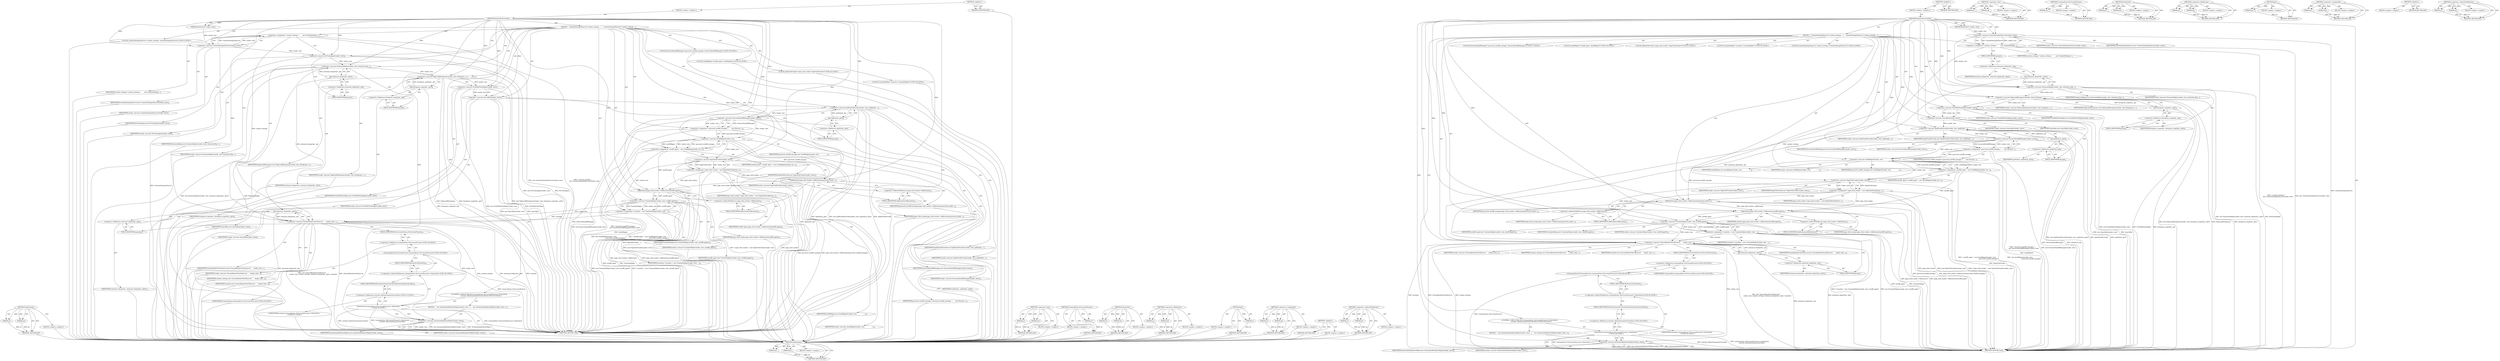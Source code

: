 digraph "&lt;operator&gt;.indirectFieldAccess" {
vulnerable_179 [label=<(METHOD,AddListener)>];
vulnerable_180 [label=<(PARAM,p1)>];
vulnerable_181 [label=<(PARAM,p2)>];
vulnerable_182 [label=<(BLOCK,&lt;empty&gt;,&lt;empty&gt;)>];
vulnerable_183 [label=<(METHOD_RETURN,ANY)>];
vulnerable_6 [label=<(METHOD,&lt;global&gt;)<SUB>1</SUB>>];
vulnerable_7 [label=<(BLOCK,&lt;empty&gt;,&lt;empty&gt;)<SUB>1</SUB>>];
vulnerable_8 [label=<(METHOD,RenderViewCreated)<SUB>1</SUB>>];
vulnerable_9 [label=<(PARAM,RenderView* render_view)<SUB>1</SUB>>];
vulnerable_10 [label=<(BLOCK,{
   ContentSettingsObserver* content_settings ...,{
   ContentSettingsObserver* content_settings ...)<SUB>1</SUB>>];
vulnerable_11 [label="<(LOCAL,ContentSettingsObserver* content_settings: ContentSettingsObserver*)<SUB>2</SUB>>"];
vulnerable_12 [label=<(&lt;operator&gt;.assignment,* content_settings =
       new ContentSettings...)<SUB>2</SUB>>];
vulnerable_13 [label=<(IDENTIFIER,content_settings,* content_settings =
       new ContentSettings...)<SUB>2</SUB>>];
vulnerable_14 [label=<(&lt;operator&gt;.new,new ContentSettingsObserver(render_view))<SUB>3</SUB>>];
vulnerable_15 [label=<(IDENTIFIER,ContentSettingsObserver,new ContentSettingsObserver(render_view))<SUB>3</SUB>>];
vulnerable_16 [label=<(IDENTIFIER,render_view,new ContentSettingsObserver(render_view))<SUB>3</SUB>>];
vulnerable_17 [label=<(&lt;operator&gt;.new,new DevToolsAgent(render_view))<SUB>4</SUB>>];
vulnerable_18 [label=<(IDENTIFIER,DevToolsAgent,new DevToolsAgent(render_view))<SUB>4</SUB>>];
vulnerable_19 [label=<(IDENTIFIER,render_view,new DevToolsAgent(render_view))<SUB>4</SUB>>];
vulnerable_20 [label=<(&lt;operator&gt;.new,new ExtensionHelper(render_view, extension_disp...)<SUB>5</SUB>>];
vulnerable_21 [label=<(IDENTIFIER,ExtensionHelper,new ExtensionHelper(render_view, extension_disp...)<SUB>5</SUB>>];
vulnerable_22 [label=<(IDENTIFIER,render_view,new ExtensionHelper(render_view, extension_disp...)<SUB>5</SUB>>];
vulnerable_23 [label=<(get,extension_dispatcher_.get())<SUB>5</SUB>>];
vulnerable_24 [label=<(&lt;operator&gt;.fieldAccess,extension_dispatcher_.get)<SUB>5</SUB>>];
vulnerable_25 [label=<(IDENTIFIER,extension_dispatcher_,extension_dispatcher_.get())<SUB>5</SUB>>];
vulnerable_26 [label=<(FIELD_IDENTIFIER,get,get)<SUB>5</SUB>>];
vulnerable_27 [label=<(&lt;operator&gt;.new,new PageLoadHistograms(render_view, histogram_s...)<SUB>6</SUB>>];
vulnerable_28 [label=<(IDENTIFIER,PageLoadHistograms,new PageLoadHistograms(render_view, histogram_s...)<SUB>6</SUB>>];
vulnerable_29 [label=<(IDENTIFIER,render_view,new PageLoadHistograms(render_view, histogram_s...)<SUB>6</SUB>>];
vulnerable_30 [label=<(get,histogram_snapshots_.get())<SUB>6</SUB>>];
vulnerable_31 [label=<(&lt;operator&gt;.fieldAccess,histogram_snapshots_.get)<SUB>6</SUB>>];
vulnerable_32 [label=<(IDENTIFIER,histogram_snapshots_,histogram_snapshots_.get())<SUB>6</SUB>>];
vulnerable_33 [label=<(FIELD_IDENTIFIER,get,get)<SUB>6</SUB>>];
vulnerable_34 [label=<(&lt;operator&gt;.new,new PrintWebViewHelper(render_view))<SUB>7</SUB>>];
vulnerable_35 [label=<(IDENTIFIER,PrintWebViewHelper,new PrintWebViewHelper(render_view))<SUB>7</SUB>>];
vulnerable_36 [label=<(IDENTIFIER,render_view,new PrintWebViewHelper(render_view))<SUB>7</SUB>>];
vulnerable_37 [label=<(&lt;operator&gt;.new,new SearchBox(render_view))<SUB>8</SUB>>];
vulnerable_38 [label=<(IDENTIFIER,SearchBox,new SearchBox(render_view))<SUB>8</SUB>>];
vulnerable_39 [label=<(IDENTIFIER,render_view,new SearchBox(render_view))<SUB>8</SUB>>];
vulnerable_40 [label=<(&lt;operator&gt;.new,new SpellCheckProvider(render_view, spellcheck_...)<SUB>9</SUB>>];
vulnerable_41 [label=<(IDENTIFIER,SpellCheckProvider,new SpellCheckProvider(render_view, spellcheck_...)<SUB>9</SUB>>];
vulnerable_42 [label=<(IDENTIFIER,render_view,new SpellCheckProvider(render_view, spellcheck_...)<SUB>9</SUB>>];
vulnerable_43 [label=<(get,spellcheck_.get())<SUB>9</SUB>>];
vulnerable_44 [label=<(&lt;operator&gt;.fieldAccess,spellcheck_.get)<SUB>9</SUB>>];
vulnerable_45 [label=<(IDENTIFIER,spellcheck_,spellcheck_.get())<SUB>9</SUB>>];
vulnerable_46 [label=<(FIELD_IDENTIFIER,get,get)<SUB>9</SUB>>];
vulnerable_47 [label="<(LOCAL,PasswordAutofillManager* password_autofill_manager: PasswordAutofillManager*)<SUB>18</SUB>>"];
vulnerable_48 [label=<(&lt;operator&gt;.assignment,* password_autofill_manager =
      new Passwor...)<SUB>18</SUB>>];
vulnerable_49 [label=<(IDENTIFIER,password_autofill_manager,* password_autofill_manager =
      new Passwor...)<SUB>18</SUB>>];
vulnerable_50 [label=<(&lt;operator&gt;.new,new PasswordAutofillManager(render_view))<SUB>19</SUB>>];
vulnerable_51 [label=<(IDENTIFIER,PasswordAutofillManager,new PasswordAutofillManager(render_view))<SUB>19</SUB>>];
vulnerable_52 [label=<(IDENTIFIER,render_view,new PasswordAutofillManager(render_view))<SUB>19</SUB>>];
vulnerable_53 [label="<(LOCAL,AutofillAgent* autofill_agent: AutofillAgent*)<SUB>20</SUB>>"];
vulnerable_54 [label=<(&lt;operator&gt;.assignment,* autofill_agent = new AutofillAgent(render_vie...)<SUB>20</SUB>>];
vulnerable_55 [label=<(IDENTIFIER,autofill_agent,* autofill_agent = new AutofillAgent(render_vie...)<SUB>20</SUB>>];
vulnerable_56 [label=<(&lt;operator&gt;.new,new AutofillAgent(render_view,
                ...)<SUB>20</SUB>>];
vulnerable_57 [label=<(IDENTIFIER,AutofillAgent,new AutofillAgent(render_view,
                ...)<SUB>20</SUB>>];
vulnerable_58 [label=<(IDENTIFIER,render_view,new AutofillAgent(render_view,
                ...)<SUB>20</SUB>>];
vulnerable_59 [label=<(IDENTIFIER,password_autofill_manager,new AutofillAgent(render_view,
                ...)<SUB>21</SUB>>];
vulnerable_60 [label="<(LOCAL,PageClickTracker* page_click_tracker: PageClickTracker*)<SUB>22</SUB>>"];
vulnerable_61 [label=<(&lt;operator&gt;.assignment,* page_click_tracker = new PageClickTracker(ren...)<SUB>22</SUB>>];
vulnerable_62 [label=<(IDENTIFIER,page_click_tracker,* page_click_tracker = new PageClickTracker(ren...)<SUB>22</SUB>>];
vulnerable_63 [label=<(&lt;operator&gt;.new,new PageClickTracker(render_view))<SUB>22</SUB>>];
vulnerable_64 [label=<(IDENTIFIER,PageClickTracker,new PageClickTracker(render_view))<SUB>22</SUB>>];
vulnerable_65 [label=<(IDENTIFIER,render_view,new PageClickTracker(render_view))<SUB>22</SUB>>];
vulnerable_66 [label=<(AddListener,page_click_tracker-&gt;AddListener(password_autofi...)<SUB>23</SUB>>];
vulnerable_67 [label=<(&lt;operator&gt;.indirectFieldAccess,page_click_tracker-&gt;AddListener)<SUB>23</SUB>>];
vulnerable_68 [label=<(IDENTIFIER,page_click_tracker,page_click_tracker-&gt;AddListener(password_autofi...)<SUB>23</SUB>>];
vulnerable_69 [label=<(FIELD_IDENTIFIER,AddListener,AddListener)<SUB>23</SUB>>];
vulnerable_70 [label=<(IDENTIFIER,password_autofill_manager,page_click_tracker-&gt;AddListener(password_autofi...)<SUB>23</SUB>>];
vulnerable_71 [label=<(AddListener,page_click_tracker-&gt;AddListener(autofill_agent))<SUB>24</SUB>>];
vulnerable_72 [label=<(&lt;operator&gt;.indirectFieldAccess,page_click_tracker-&gt;AddListener)<SUB>24</SUB>>];
vulnerable_73 [label=<(IDENTIFIER,page_click_tracker,page_click_tracker-&gt;AddListener(autofill_agent))<SUB>24</SUB>>];
vulnerable_74 [label=<(FIELD_IDENTIFIER,AddListener,AddListener)<SUB>24</SUB>>];
vulnerable_75 [label=<(IDENTIFIER,autofill_agent,page_click_tracker-&gt;AddListener(autofill_agent))<SUB>24</SUB>>];
vulnerable_76 [label="<(LOCAL,TranslateHelper* translate: TranslateHelper*)<SUB>26</SUB>>"];
vulnerable_77 [label=<(&lt;operator&gt;.assignment,* translate = new TranslateHelper(render_view, ...)<SUB>26</SUB>>];
vulnerable_78 [label=<(IDENTIFIER,translate,* translate = new TranslateHelper(render_view, ...)<SUB>26</SUB>>];
vulnerable_79 [label=<(&lt;operator&gt;.new,new TranslateHelper(render_view, autofill_agent))<SUB>26</SUB>>];
vulnerable_80 [label=<(IDENTIFIER,TranslateHelper,new TranslateHelper(render_view, autofill_agent))<SUB>26</SUB>>];
vulnerable_81 [label=<(IDENTIFIER,render_view,new TranslateHelper(render_view, autofill_agent))<SUB>26</SUB>>];
vulnerable_82 [label=<(IDENTIFIER,autofill_agent,new TranslateHelper(render_view, autofill_agent))<SUB>26</SUB>>];
vulnerable_83 [label=<(&lt;operator&gt;.new,new ChromeRenderViewObserver(
      render_view...)<SUB>27</SUB>>];
vulnerable_84 [label=<(IDENTIFIER,ChromeRenderViewObserver,new ChromeRenderViewObserver(
      render_view...)<SUB>27</SUB>>];
vulnerable_85 [label=<(IDENTIFIER,render_view,new ChromeRenderViewObserver(
      render_view...)<SUB>28</SUB>>];
vulnerable_86 [label=<(IDENTIFIER,content_settings,new ChromeRenderViewObserver(
      render_view...)<SUB>28</SUB>>];
vulnerable_87 [label=<(get,extension_dispatcher_.get())<SUB>28</SUB>>];
vulnerable_88 [label=<(&lt;operator&gt;.fieldAccess,extension_dispatcher_.get)<SUB>28</SUB>>];
vulnerable_89 [label=<(IDENTIFIER,extension_dispatcher_,extension_dispatcher_.get())<SUB>28</SUB>>];
vulnerable_90 [label=<(FIELD_IDENTIFIER,get,get)<SUB>28</SUB>>];
vulnerable_91 [label=<(IDENTIFIER,translate,new ChromeRenderViewObserver(
      render_view...)<SUB>28</SUB>>];
vulnerable_92 [label="<(CONTROL_STRUCTURE,IF,if (CommandLine::ForCurrentProcess()-&gt;HasSwitch(
          switches::kDomAutomationController)))<SUB>30</SUB>>"];
vulnerable_93 [label="<(HasSwitch,CommandLine::ForCurrentProcess()-&gt;HasSwitch(
  ...)<SUB>30</SUB>>"];
vulnerable_94 [label="<(&lt;operator&gt;.indirectFieldAccess,CommandLine::ForCurrentProcess()-&gt;HasSwitch)<SUB>30</SUB>>"];
vulnerable_95 [label="<(CommandLine.ForCurrentProcess,CommandLine::ForCurrentProcess())<SUB>30</SUB>>"];
vulnerable_96 [label="<(&lt;operator&gt;.fieldAccess,CommandLine::ForCurrentProcess)<SUB>30</SUB>>"];
vulnerable_97 [label="<(IDENTIFIER,CommandLine,CommandLine::ForCurrentProcess())<SUB>30</SUB>>"];
vulnerable_98 [label=<(FIELD_IDENTIFIER,ForCurrentProcess,ForCurrentProcess)<SUB>30</SUB>>];
vulnerable_99 [label=<(FIELD_IDENTIFIER,HasSwitch,HasSwitch)<SUB>30</SUB>>];
vulnerable_100 [label="<(&lt;operator&gt;.fieldAccess,switches::kDomAutomationController)<SUB>31</SUB>>"];
vulnerable_101 [label="<(IDENTIFIER,switches,CommandLine::ForCurrentProcess()-&gt;HasSwitch(
  ...)<SUB>31</SUB>>"];
vulnerable_102 [label=<(FIELD_IDENTIFIER,kDomAutomationController,kDomAutomationController)<SUB>31</SUB>>];
vulnerable_103 [label=<(BLOCK,{
    new AutomationRendererHelper(render_view)...,{
    new AutomationRendererHelper(render_view)...)<SUB>31</SUB>>];
vulnerable_104 [label=<(&lt;operator&gt;.new,new AutomationRendererHelper(render_view))<SUB>32</SUB>>];
vulnerable_105 [label=<(IDENTIFIER,AutomationRendererHelper,new AutomationRendererHelper(render_view))<SUB>32</SUB>>];
vulnerable_106 [label=<(IDENTIFIER,render_view,new AutomationRendererHelper(render_view))<SUB>32</SUB>>];
vulnerable_107 [label=<(METHOD_RETURN,void)<SUB>1</SUB>>];
vulnerable_109 [label=<(METHOD_RETURN,ANY)<SUB>1</SUB>>];
vulnerable_165 [label=<(METHOD,&lt;operator&gt;.new)>];
vulnerable_166 [label=<(PARAM,p1)>];
vulnerable_167 [label=<(PARAM,p2)>];
vulnerable_168 [label=<(BLOCK,&lt;empty&gt;,&lt;empty&gt;)>];
vulnerable_169 [label=<(METHOD_RETURN,ANY)>];
vulnerable_194 [label=<(METHOD,CommandLine.ForCurrentProcess)>];
vulnerable_195 [label=<(PARAM,p1)>];
vulnerable_196 [label=<(BLOCK,&lt;empty&gt;,&lt;empty&gt;)>];
vulnerable_197 [label=<(METHOD_RETURN,ANY)>];
vulnerable_189 [label=<(METHOD,HasSwitch)>];
vulnerable_190 [label=<(PARAM,p1)>];
vulnerable_191 [label=<(PARAM,p2)>];
vulnerable_192 [label=<(BLOCK,&lt;empty&gt;,&lt;empty&gt;)>];
vulnerable_193 [label=<(METHOD_RETURN,ANY)>];
vulnerable_174 [label=<(METHOD,&lt;operator&gt;.fieldAccess)>];
vulnerable_175 [label=<(PARAM,p1)>];
vulnerable_176 [label=<(PARAM,p2)>];
vulnerable_177 [label=<(BLOCK,&lt;empty&gt;,&lt;empty&gt;)>];
vulnerable_178 [label=<(METHOD_RETURN,ANY)>];
vulnerable_170 [label=<(METHOD,get)>];
vulnerable_171 [label=<(PARAM,p1)>];
vulnerable_172 [label=<(BLOCK,&lt;empty&gt;,&lt;empty&gt;)>];
vulnerable_173 [label=<(METHOD_RETURN,ANY)>];
vulnerable_160 [label=<(METHOD,&lt;operator&gt;.assignment)>];
vulnerable_161 [label=<(PARAM,p1)>];
vulnerable_162 [label=<(PARAM,p2)>];
vulnerable_163 [label=<(BLOCK,&lt;empty&gt;,&lt;empty&gt;)>];
vulnerable_164 [label=<(METHOD_RETURN,ANY)>];
vulnerable_154 [label=<(METHOD,&lt;global&gt;)<SUB>1</SUB>>];
vulnerable_155 [label=<(BLOCK,&lt;empty&gt;,&lt;empty&gt;)>];
vulnerable_156 [label=<(METHOD_RETURN,ANY)>];
vulnerable_184 [label=<(METHOD,&lt;operator&gt;.indirectFieldAccess)>];
vulnerable_185 [label=<(PARAM,p1)>];
vulnerable_186 [label=<(PARAM,p2)>];
vulnerable_187 [label=<(BLOCK,&lt;empty&gt;,&lt;empty&gt;)>];
vulnerable_188 [label=<(METHOD_RETURN,ANY)>];
fixed_174 [label=<(METHOD,AddListener)>];
fixed_175 [label=<(PARAM,p1)>];
fixed_176 [label=<(PARAM,p2)>];
fixed_177 [label=<(BLOCK,&lt;empty&gt;,&lt;empty&gt;)>];
fixed_178 [label=<(METHOD_RETURN,ANY)>];
fixed_6 [label=<(METHOD,&lt;global&gt;)<SUB>1</SUB>>];
fixed_7 [label=<(BLOCK,&lt;empty&gt;,&lt;empty&gt;)<SUB>1</SUB>>];
fixed_8 [label=<(METHOD,RenderViewCreated)<SUB>1</SUB>>];
fixed_9 [label=<(PARAM,RenderView* render_view)<SUB>1</SUB>>];
fixed_10 [label=<(BLOCK,{
   ContentSettingsObserver* content_settings ...,{
   ContentSettingsObserver* content_settings ...)<SUB>1</SUB>>];
fixed_11 [label="<(LOCAL,ContentSettingsObserver* content_settings: ContentSettingsObserver*)<SUB>2</SUB>>"];
fixed_12 [label=<(&lt;operator&gt;.assignment,* content_settings =
       new ContentSettings...)<SUB>2</SUB>>];
fixed_13 [label=<(IDENTIFIER,content_settings,* content_settings =
       new ContentSettings...)<SUB>2</SUB>>];
fixed_14 [label=<(&lt;operator&gt;.new,new ContentSettingsObserver(render_view))<SUB>3</SUB>>];
fixed_15 [label=<(IDENTIFIER,ContentSettingsObserver,new ContentSettingsObserver(render_view))<SUB>3</SUB>>];
fixed_16 [label=<(IDENTIFIER,render_view,new ContentSettingsObserver(render_view))<SUB>3</SUB>>];
fixed_17 [label=<(&lt;operator&gt;.new,new ExtensionHelper(render_view, extension_disp...)<SUB>4</SUB>>];
fixed_18 [label=<(IDENTIFIER,ExtensionHelper,new ExtensionHelper(render_view, extension_disp...)<SUB>4</SUB>>];
fixed_19 [label=<(IDENTIFIER,render_view,new ExtensionHelper(render_view, extension_disp...)<SUB>4</SUB>>];
fixed_20 [label=<(get,extension_dispatcher_.get())<SUB>4</SUB>>];
fixed_21 [label=<(&lt;operator&gt;.fieldAccess,extension_dispatcher_.get)<SUB>4</SUB>>];
fixed_22 [label=<(IDENTIFIER,extension_dispatcher_,extension_dispatcher_.get())<SUB>4</SUB>>];
fixed_23 [label=<(FIELD_IDENTIFIER,get,get)<SUB>4</SUB>>];
fixed_24 [label=<(&lt;operator&gt;.new,new PageLoadHistograms(render_view, histogram_s...)<SUB>5</SUB>>];
fixed_25 [label=<(IDENTIFIER,PageLoadHistograms,new PageLoadHistograms(render_view, histogram_s...)<SUB>5</SUB>>];
fixed_26 [label=<(IDENTIFIER,render_view,new PageLoadHistograms(render_view, histogram_s...)<SUB>5</SUB>>];
fixed_27 [label=<(get,histogram_snapshots_.get())<SUB>5</SUB>>];
fixed_28 [label=<(&lt;operator&gt;.fieldAccess,histogram_snapshots_.get)<SUB>5</SUB>>];
fixed_29 [label=<(IDENTIFIER,histogram_snapshots_,histogram_snapshots_.get())<SUB>5</SUB>>];
fixed_30 [label=<(FIELD_IDENTIFIER,get,get)<SUB>5</SUB>>];
fixed_31 [label=<(&lt;operator&gt;.new,new PrintWebViewHelper(render_view))<SUB>6</SUB>>];
fixed_32 [label=<(IDENTIFIER,PrintWebViewHelper,new PrintWebViewHelper(render_view))<SUB>6</SUB>>];
fixed_33 [label=<(IDENTIFIER,render_view,new PrintWebViewHelper(render_view))<SUB>6</SUB>>];
fixed_34 [label=<(&lt;operator&gt;.new,new SearchBox(render_view))<SUB>7</SUB>>];
fixed_35 [label=<(IDENTIFIER,SearchBox,new SearchBox(render_view))<SUB>7</SUB>>];
fixed_36 [label=<(IDENTIFIER,render_view,new SearchBox(render_view))<SUB>7</SUB>>];
fixed_37 [label=<(&lt;operator&gt;.new,new SpellCheckProvider(render_view, spellcheck_...)<SUB>8</SUB>>];
fixed_38 [label=<(IDENTIFIER,SpellCheckProvider,new SpellCheckProvider(render_view, spellcheck_...)<SUB>8</SUB>>];
fixed_39 [label=<(IDENTIFIER,render_view,new SpellCheckProvider(render_view, spellcheck_...)<SUB>8</SUB>>];
fixed_40 [label=<(get,spellcheck_.get())<SUB>8</SUB>>];
fixed_41 [label=<(&lt;operator&gt;.fieldAccess,spellcheck_.get)<SUB>8</SUB>>];
fixed_42 [label=<(IDENTIFIER,spellcheck_,spellcheck_.get())<SUB>8</SUB>>];
fixed_43 [label=<(FIELD_IDENTIFIER,get,get)<SUB>8</SUB>>];
fixed_44 [label="<(LOCAL,PasswordAutofillManager* password_autofill_manager: PasswordAutofillManager*)<SUB>17</SUB>>"];
fixed_45 [label=<(&lt;operator&gt;.assignment,* password_autofill_manager =
      new Passwor...)<SUB>17</SUB>>];
fixed_46 [label=<(IDENTIFIER,password_autofill_manager,* password_autofill_manager =
      new Passwor...)<SUB>17</SUB>>];
fixed_47 [label=<(&lt;operator&gt;.new,new PasswordAutofillManager(render_view))<SUB>18</SUB>>];
fixed_48 [label=<(IDENTIFIER,PasswordAutofillManager,new PasswordAutofillManager(render_view))<SUB>18</SUB>>];
fixed_49 [label=<(IDENTIFIER,render_view,new PasswordAutofillManager(render_view))<SUB>18</SUB>>];
fixed_50 [label="<(LOCAL,AutofillAgent* autofill_agent: AutofillAgent*)<SUB>19</SUB>>"];
fixed_51 [label=<(&lt;operator&gt;.assignment,* autofill_agent = new AutofillAgent(render_vie...)<SUB>19</SUB>>];
fixed_52 [label=<(IDENTIFIER,autofill_agent,* autofill_agent = new AutofillAgent(render_vie...)<SUB>19</SUB>>];
fixed_53 [label=<(&lt;operator&gt;.new,new AutofillAgent(render_view,
                ...)<SUB>19</SUB>>];
fixed_54 [label=<(IDENTIFIER,AutofillAgent,new AutofillAgent(render_view,
                ...)<SUB>19</SUB>>];
fixed_55 [label=<(IDENTIFIER,render_view,new AutofillAgent(render_view,
                ...)<SUB>19</SUB>>];
fixed_56 [label=<(IDENTIFIER,password_autofill_manager,new AutofillAgent(render_view,
                ...)<SUB>20</SUB>>];
fixed_57 [label="<(LOCAL,PageClickTracker* page_click_tracker: PageClickTracker*)<SUB>21</SUB>>"];
fixed_58 [label=<(&lt;operator&gt;.assignment,* page_click_tracker = new PageClickTracker(ren...)<SUB>21</SUB>>];
fixed_59 [label=<(IDENTIFIER,page_click_tracker,* page_click_tracker = new PageClickTracker(ren...)<SUB>21</SUB>>];
fixed_60 [label=<(&lt;operator&gt;.new,new PageClickTracker(render_view))<SUB>21</SUB>>];
fixed_61 [label=<(IDENTIFIER,PageClickTracker,new PageClickTracker(render_view))<SUB>21</SUB>>];
fixed_62 [label=<(IDENTIFIER,render_view,new PageClickTracker(render_view))<SUB>21</SUB>>];
fixed_63 [label=<(AddListener,page_click_tracker-&gt;AddListener(password_autofi...)<SUB>22</SUB>>];
fixed_64 [label=<(&lt;operator&gt;.indirectFieldAccess,page_click_tracker-&gt;AddListener)<SUB>22</SUB>>];
fixed_65 [label=<(IDENTIFIER,page_click_tracker,page_click_tracker-&gt;AddListener(password_autofi...)<SUB>22</SUB>>];
fixed_66 [label=<(FIELD_IDENTIFIER,AddListener,AddListener)<SUB>22</SUB>>];
fixed_67 [label=<(IDENTIFIER,password_autofill_manager,page_click_tracker-&gt;AddListener(password_autofi...)<SUB>22</SUB>>];
fixed_68 [label=<(AddListener,page_click_tracker-&gt;AddListener(autofill_agent))<SUB>23</SUB>>];
fixed_69 [label=<(&lt;operator&gt;.indirectFieldAccess,page_click_tracker-&gt;AddListener)<SUB>23</SUB>>];
fixed_70 [label=<(IDENTIFIER,page_click_tracker,page_click_tracker-&gt;AddListener(autofill_agent))<SUB>23</SUB>>];
fixed_71 [label=<(FIELD_IDENTIFIER,AddListener,AddListener)<SUB>23</SUB>>];
fixed_72 [label=<(IDENTIFIER,autofill_agent,page_click_tracker-&gt;AddListener(autofill_agent))<SUB>23</SUB>>];
fixed_73 [label="<(LOCAL,TranslateHelper* translate: TranslateHelper*)<SUB>25</SUB>>"];
fixed_74 [label=<(&lt;operator&gt;.assignment,* translate = new TranslateHelper(render_view, ...)<SUB>25</SUB>>];
fixed_75 [label=<(IDENTIFIER,translate,* translate = new TranslateHelper(render_view, ...)<SUB>25</SUB>>];
fixed_76 [label=<(&lt;operator&gt;.new,new TranslateHelper(render_view, autofill_agent))<SUB>25</SUB>>];
fixed_77 [label=<(IDENTIFIER,TranslateHelper,new TranslateHelper(render_view, autofill_agent))<SUB>25</SUB>>];
fixed_78 [label=<(IDENTIFIER,render_view,new TranslateHelper(render_view, autofill_agent))<SUB>25</SUB>>];
fixed_79 [label=<(IDENTIFIER,autofill_agent,new TranslateHelper(render_view, autofill_agent))<SUB>25</SUB>>];
fixed_80 [label=<(&lt;operator&gt;.new,new ChromeRenderViewObserver(
      render_view...)<SUB>26</SUB>>];
fixed_81 [label=<(IDENTIFIER,ChromeRenderViewObserver,new ChromeRenderViewObserver(
      render_view...)<SUB>26</SUB>>];
fixed_82 [label=<(IDENTIFIER,render_view,new ChromeRenderViewObserver(
      render_view...)<SUB>27</SUB>>];
fixed_83 [label=<(IDENTIFIER,content_settings,new ChromeRenderViewObserver(
      render_view...)<SUB>27</SUB>>];
fixed_84 [label=<(get,extension_dispatcher_.get())<SUB>27</SUB>>];
fixed_85 [label=<(&lt;operator&gt;.fieldAccess,extension_dispatcher_.get)<SUB>27</SUB>>];
fixed_86 [label=<(IDENTIFIER,extension_dispatcher_,extension_dispatcher_.get())<SUB>27</SUB>>];
fixed_87 [label=<(FIELD_IDENTIFIER,get,get)<SUB>27</SUB>>];
fixed_88 [label=<(IDENTIFIER,translate,new ChromeRenderViewObserver(
      render_view...)<SUB>27</SUB>>];
fixed_89 [label="<(CONTROL_STRUCTURE,IF,if (CommandLine::ForCurrentProcess()-&gt;HasSwitch(
          switches::kDomAutomationController)))<SUB>29</SUB>>"];
fixed_90 [label="<(HasSwitch,CommandLine::ForCurrentProcess()-&gt;HasSwitch(
  ...)<SUB>29</SUB>>"];
fixed_91 [label="<(&lt;operator&gt;.indirectFieldAccess,CommandLine::ForCurrentProcess()-&gt;HasSwitch)<SUB>29</SUB>>"];
fixed_92 [label="<(CommandLine.ForCurrentProcess,CommandLine::ForCurrentProcess())<SUB>29</SUB>>"];
fixed_93 [label="<(&lt;operator&gt;.fieldAccess,CommandLine::ForCurrentProcess)<SUB>29</SUB>>"];
fixed_94 [label="<(IDENTIFIER,CommandLine,CommandLine::ForCurrentProcess())<SUB>29</SUB>>"];
fixed_95 [label=<(FIELD_IDENTIFIER,ForCurrentProcess,ForCurrentProcess)<SUB>29</SUB>>];
fixed_96 [label=<(FIELD_IDENTIFIER,HasSwitch,HasSwitch)<SUB>29</SUB>>];
fixed_97 [label="<(&lt;operator&gt;.fieldAccess,switches::kDomAutomationController)<SUB>30</SUB>>"];
fixed_98 [label="<(IDENTIFIER,switches,CommandLine::ForCurrentProcess()-&gt;HasSwitch(
  ...)<SUB>30</SUB>>"];
fixed_99 [label=<(FIELD_IDENTIFIER,kDomAutomationController,kDomAutomationController)<SUB>30</SUB>>];
fixed_100 [label=<(BLOCK,{
    new AutomationRendererHelper(render_view)...,{
    new AutomationRendererHelper(render_view)...)<SUB>30</SUB>>];
fixed_101 [label=<(&lt;operator&gt;.new,new AutomationRendererHelper(render_view))<SUB>31</SUB>>];
fixed_102 [label=<(IDENTIFIER,AutomationRendererHelper,new AutomationRendererHelper(render_view))<SUB>31</SUB>>];
fixed_103 [label=<(IDENTIFIER,render_view,new AutomationRendererHelper(render_view))<SUB>31</SUB>>];
fixed_104 [label=<(METHOD_RETURN,void)<SUB>1</SUB>>];
fixed_106 [label=<(METHOD_RETURN,ANY)<SUB>1</SUB>>];
fixed_160 [label=<(METHOD,&lt;operator&gt;.new)>];
fixed_161 [label=<(PARAM,p1)>];
fixed_162 [label=<(PARAM,p2)>];
fixed_163 [label=<(BLOCK,&lt;empty&gt;,&lt;empty&gt;)>];
fixed_164 [label=<(METHOD_RETURN,ANY)>];
fixed_189 [label=<(METHOD,CommandLine.ForCurrentProcess)>];
fixed_190 [label=<(PARAM,p1)>];
fixed_191 [label=<(BLOCK,&lt;empty&gt;,&lt;empty&gt;)>];
fixed_192 [label=<(METHOD_RETURN,ANY)>];
fixed_184 [label=<(METHOD,HasSwitch)>];
fixed_185 [label=<(PARAM,p1)>];
fixed_186 [label=<(PARAM,p2)>];
fixed_187 [label=<(BLOCK,&lt;empty&gt;,&lt;empty&gt;)>];
fixed_188 [label=<(METHOD_RETURN,ANY)>];
fixed_169 [label=<(METHOD,&lt;operator&gt;.fieldAccess)>];
fixed_170 [label=<(PARAM,p1)>];
fixed_171 [label=<(PARAM,p2)>];
fixed_172 [label=<(BLOCK,&lt;empty&gt;,&lt;empty&gt;)>];
fixed_173 [label=<(METHOD_RETURN,ANY)>];
fixed_165 [label=<(METHOD,get)>];
fixed_166 [label=<(PARAM,p1)>];
fixed_167 [label=<(BLOCK,&lt;empty&gt;,&lt;empty&gt;)>];
fixed_168 [label=<(METHOD_RETURN,ANY)>];
fixed_155 [label=<(METHOD,&lt;operator&gt;.assignment)>];
fixed_156 [label=<(PARAM,p1)>];
fixed_157 [label=<(PARAM,p2)>];
fixed_158 [label=<(BLOCK,&lt;empty&gt;,&lt;empty&gt;)>];
fixed_159 [label=<(METHOD_RETURN,ANY)>];
fixed_149 [label=<(METHOD,&lt;global&gt;)<SUB>1</SUB>>];
fixed_150 [label=<(BLOCK,&lt;empty&gt;,&lt;empty&gt;)>];
fixed_151 [label=<(METHOD_RETURN,ANY)>];
fixed_179 [label=<(METHOD,&lt;operator&gt;.indirectFieldAccess)>];
fixed_180 [label=<(PARAM,p1)>];
fixed_181 [label=<(PARAM,p2)>];
fixed_182 [label=<(BLOCK,&lt;empty&gt;,&lt;empty&gt;)>];
fixed_183 [label=<(METHOD_RETURN,ANY)>];
vulnerable_179 -> vulnerable_180  [key=0, label="AST: "];
vulnerable_179 -> vulnerable_180  [key=1, label="DDG: "];
vulnerable_179 -> vulnerable_182  [key=0, label="AST: "];
vulnerable_179 -> vulnerable_181  [key=0, label="AST: "];
vulnerable_179 -> vulnerable_181  [key=1, label="DDG: "];
vulnerable_179 -> vulnerable_183  [key=0, label="AST: "];
vulnerable_179 -> vulnerable_183  [key=1, label="CFG: "];
vulnerable_180 -> vulnerable_183  [key=0, label="DDG: p1"];
vulnerable_181 -> vulnerable_183  [key=0, label="DDG: p2"];
vulnerable_182 -> fixed_174  [key=0];
vulnerable_183 -> fixed_174  [key=0];
vulnerable_6 -> vulnerable_7  [key=0, label="AST: "];
vulnerable_6 -> vulnerable_109  [key=0, label="AST: "];
vulnerable_6 -> vulnerable_109  [key=1, label="CFG: "];
vulnerable_7 -> vulnerable_8  [key=0, label="AST: "];
vulnerable_8 -> vulnerable_9  [key=0, label="AST: "];
vulnerable_8 -> vulnerable_9  [key=1, label="DDG: "];
vulnerable_8 -> vulnerable_10  [key=0, label="AST: "];
vulnerable_8 -> vulnerable_107  [key=0, label="AST: "];
vulnerable_8 -> vulnerable_14  [key=0, label="CFG: "];
vulnerable_8 -> vulnerable_14  [key=1, label="DDG: "];
vulnerable_8 -> vulnerable_17  [key=0, label="DDG: "];
vulnerable_8 -> vulnerable_20  [key=0, label="DDG: "];
vulnerable_8 -> vulnerable_27  [key=0, label="DDG: "];
vulnerable_8 -> vulnerable_34  [key=0, label="DDG: "];
vulnerable_8 -> vulnerable_37  [key=0, label="DDG: "];
vulnerable_8 -> vulnerable_40  [key=0, label="DDG: "];
vulnerable_8 -> vulnerable_66  [key=0, label="DDG: "];
vulnerable_8 -> vulnerable_71  [key=0, label="DDG: "];
vulnerable_8 -> vulnerable_83  [key=0, label="DDG: "];
vulnerable_8 -> vulnerable_50  [key=0, label="DDG: "];
vulnerable_8 -> vulnerable_56  [key=0, label="DDG: "];
vulnerable_8 -> vulnerable_63  [key=0, label="DDG: "];
vulnerable_8 -> vulnerable_79  [key=0, label="DDG: "];
vulnerable_8 -> vulnerable_104  [key=0, label="DDG: "];
vulnerable_9 -> vulnerable_14  [key=0, label="DDG: render_view"];
vulnerable_10 -> vulnerable_11  [key=0, label="AST: "];
vulnerable_10 -> vulnerable_12  [key=0, label="AST: "];
vulnerable_10 -> vulnerable_17  [key=0, label="AST: "];
vulnerable_10 -> vulnerable_20  [key=0, label="AST: "];
vulnerable_10 -> vulnerable_27  [key=0, label="AST: "];
vulnerable_10 -> vulnerable_34  [key=0, label="AST: "];
vulnerable_10 -> vulnerable_37  [key=0, label="AST: "];
vulnerable_10 -> vulnerable_40  [key=0, label="AST: "];
vulnerable_10 -> vulnerable_47  [key=0, label="AST: "];
vulnerable_10 -> vulnerable_48  [key=0, label="AST: "];
vulnerable_10 -> vulnerable_53  [key=0, label="AST: "];
vulnerable_10 -> vulnerable_54  [key=0, label="AST: "];
vulnerable_10 -> vulnerable_60  [key=0, label="AST: "];
vulnerable_10 -> vulnerable_61  [key=0, label="AST: "];
vulnerable_10 -> vulnerable_66  [key=0, label="AST: "];
vulnerable_10 -> vulnerable_71  [key=0, label="AST: "];
vulnerable_10 -> vulnerable_76  [key=0, label="AST: "];
vulnerable_10 -> vulnerable_77  [key=0, label="AST: "];
vulnerable_10 -> vulnerable_83  [key=0, label="AST: "];
vulnerable_10 -> vulnerable_92  [key=0, label="AST: "];
vulnerable_11 -> fixed_174  [key=0];
vulnerable_12 -> vulnerable_13  [key=0, label="AST: "];
vulnerable_12 -> vulnerable_14  [key=0, label="AST: "];
vulnerable_12 -> vulnerable_17  [key=0, label="CFG: "];
vulnerable_12 -> vulnerable_107  [key=0, label="DDG: new ContentSettingsObserver(render_view)"];
vulnerable_12 -> vulnerable_107  [key=1, label="DDG: * content_settings =
       new ContentSettingsObserver(render_view)"];
vulnerable_12 -> vulnerable_83  [key=0, label="DDG: content_settings"];
vulnerable_13 -> fixed_174  [key=0];
vulnerable_14 -> vulnerable_15  [key=0, label="AST: "];
vulnerable_14 -> vulnerable_16  [key=0, label="AST: "];
vulnerable_14 -> vulnerable_12  [key=0, label="CFG: "];
vulnerable_14 -> vulnerable_12  [key=1, label="DDG: ContentSettingsObserver"];
vulnerable_14 -> vulnerable_12  [key=2, label="DDG: render_view"];
vulnerable_14 -> vulnerable_107  [key=0, label="DDG: ContentSettingsObserver"];
vulnerable_14 -> vulnerable_17  [key=0, label="DDG: render_view"];
vulnerable_15 -> fixed_174  [key=0];
vulnerable_16 -> fixed_174  [key=0];
vulnerable_17 -> vulnerable_18  [key=0, label="AST: "];
vulnerable_17 -> vulnerable_19  [key=0, label="AST: "];
vulnerable_17 -> vulnerable_26  [key=0, label="CFG: "];
vulnerable_17 -> vulnerable_107  [key=0, label="DDG: new DevToolsAgent(render_view)"];
vulnerable_17 -> vulnerable_107  [key=1, label="DDG: DevToolsAgent"];
vulnerable_17 -> vulnerable_20  [key=0, label="DDG: render_view"];
vulnerable_18 -> fixed_174  [key=0];
vulnerable_19 -> fixed_174  [key=0];
vulnerable_20 -> vulnerable_21  [key=0, label="AST: "];
vulnerable_20 -> vulnerable_22  [key=0, label="AST: "];
vulnerable_20 -> vulnerable_23  [key=0, label="AST: "];
vulnerable_20 -> vulnerable_33  [key=0, label="CFG: "];
vulnerable_20 -> vulnerable_107  [key=0, label="DDG: new ExtensionHelper(render_view, extension_dispatcher_.get())"];
vulnerable_20 -> vulnerable_107  [key=1, label="DDG: ExtensionHelper"];
vulnerable_20 -> vulnerable_27  [key=0, label="DDG: render_view"];
vulnerable_21 -> fixed_174  [key=0];
vulnerable_22 -> fixed_174  [key=0];
vulnerable_23 -> vulnerable_24  [key=0, label="AST: "];
vulnerable_23 -> vulnerable_20  [key=0, label="CFG: "];
vulnerable_23 -> vulnerable_20  [key=1, label="DDG: extension_dispatcher_.get"];
vulnerable_23 -> vulnerable_87  [key=0, label="DDG: extension_dispatcher_.get"];
vulnerable_24 -> vulnerable_25  [key=0, label="AST: "];
vulnerable_24 -> vulnerable_26  [key=0, label="AST: "];
vulnerable_24 -> vulnerable_23  [key=0, label="CFG: "];
vulnerable_25 -> fixed_174  [key=0];
vulnerable_26 -> vulnerable_24  [key=0, label="CFG: "];
vulnerable_27 -> vulnerable_28  [key=0, label="AST: "];
vulnerable_27 -> vulnerable_29  [key=0, label="AST: "];
vulnerable_27 -> vulnerable_30  [key=0, label="AST: "];
vulnerable_27 -> vulnerable_34  [key=0, label="CFG: "];
vulnerable_27 -> vulnerable_34  [key=1, label="DDG: render_view"];
vulnerable_27 -> vulnerable_107  [key=0, label="DDG: histogram_snapshots_.get()"];
vulnerable_27 -> vulnerable_107  [key=1, label="DDG: new PageLoadHistograms(render_view, histogram_snapshots_.get())"];
vulnerable_27 -> vulnerable_107  [key=2, label="DDG: PageLoadHistograms"];
vulnerable_28 -> fixed_174  [key=0];
vulnerable_29 -> fixed_174  [key=0];
vulnerable_30 -> vulnerable_31  [key=0, label="AST: "];
vulnerable_30 -> vulnerable_27  [key=0, label="CFG: "];
vulnerable_30 -> vulnerable_27  [key=1, label="DDG: histogram_snapshots_.get"];
vulnerable_30 -> vulnerable_107  [key=0, label="DDG: histogram_snapshots_.get"];
vulnerable_31 -> vulnerable_32  [key=0, label="AST: "];
vulnerable_31 -> vulnerable_33  [key=0, label="AST: "];
vulnerable_31 -> vulnerable_30  [key=0, label="CFG: "];
vulnerable_32 -> fixed_174  [key=0];
vulnerable_33 -> vulnerable_31  [key=0, label="CFG: "];
vulnerable_34 -> vulnerable_35  [key=0, label="AST: "];
vulnerable_34 -> vulnerable_36  [key=0, label="AST: "];
vulnerable_34 -> vulnerable_37  [key=0, label="CFG: "];
vulnerable_34 -> vulnerable_37  [key=1, label="DDG: render_view"];
vulnerable_34 -> vulnerable_107  [key=0, label="DDG: new PrintWebViewHelper(render_view)"];
vulnerable_34 -> vulnerable_107  [key=1, label="DDG: PrintWebViewHelper"];
vulnerable_35 -> fixed_174  [key=0];
vulnerable_36 -> fixed_174  [key=0];
vulnerable_37 -> vulnerable_38  [key=0, label="AST: "];
vulnerable_37 -> vulnerable_39  [key=0, label="AST: "];
vulnerable_37 -> vulnerable_46  [key=0, label="CFG: "];
vulnerable_37 -> vulnerable_107  [key=0, label="DDG: new SearchBox(render_view)"];
vulnerable_37 -> vulnerable_107  [key=1, label="DDG: SearchBox"];
vulnerable_37 -> vulnerable_40  [key=0, label="DDG: render_view"];
vulnerable_38 -> fixed_174  [key=0];
vulnerable_39 -> fixed_174  [key=0];
vulnerable_40 -> vulnerable_41  [key=0, label="AST: "];
vulnerable_40 -> vulnerable_42  [key=0, label="AST: "];
vulnerable_40 -> vulnerable_43  [key=0, label="AST: "];
vulnerable_40 -> vulnerable_50  [key=0, label="CFG: "];
vulnerable_40 -> vulnerable_50  [key=1, label="DDG: render_view"];
vulnerable_40 -> vulnerable_107  [key=0, label="DDG: spellcheck_.get()"];
vulnerable_40 -> vulnerable_107  [key=1, label="DDG: new SpellCheckProvider(render_view, spellcheck_.get())"];
vulnerable_40 -> vulnerable_107  [key=2, label="DDG: SpellCheckProvider"];
vulnerable_41 -> fixed_174  [key=0];
vulnerable_42 -> fixed_174  [key=0];
vulnerable_43 -> vulnerable_44  [key=0, label="AST: "];
vulnerable_43 -> vulnerable_40  [key=0, label="CFG: "];
vulnerable_43 -> vulnerable_40  [key=1, label="DDG: spellcheck_.get"];
vulnerable_43 -> vulnerable_107  [key=0, label="DDG: spellcheck_.get"];
vulnerable_44 -> vulnerable_45  [key=0, label="AST: "];
vulnerable_44 -> vulnerable_46  [key=0, label="AST: "];
vulnerable_44 -> vulnerable_43  [key=0, label="CFG: "];
vulnerable_45 -> fixed_174  [key=0];
vulnerable_46 -> vulnerable_44  [key=0, label="CFG: "];
vulnerable_47 -> fixed_174  [key=0];
vulnerable_48 -> vulnerable_49  [key=0, label="AST: "];
vulnerable_48 -> vulnerable_50  [key=0, label="AST: "];
vulnerable_48 -> vulnerable_56  [key=0, label="CFG: "];
vulnerable_48 -> vulnerable_56  [key=1, label="DDG: password_autofill_manager"];
vulnerable_48 -> vulnerable_107  [key=0, label="DDG: new PasswordAutofillManager(render_view)"];
vulnerable_48 -> vulnerable_107  [key=1, label="DDG: * password_autofill_manager =
      new PasswordAutofillManager(render_view)"];
vulnerable_49 -> fixed_174  [key=0];
vulnerable_50 -> vulnerable_51  [key=0, label="AST: "];
vulnerable_50 -> vulnerable_52  [key=0, label="AST: "];
vulnerable_50 -> vulnerable_48  [key=0, label="CFG: "];
vulnerable_50 -> vulnerable_48  [key=1, label="DDG: PasswordAutofillManager"];
vulnerable_50 -> vulnerable_48  [key=2, label="DDG: render_view"];
vulnerable_50 -> vulnerable_107  [key=0, label="DDG: PasswordAutofillManager"];
vulnerable_50 -> vulnerable_56  [key=0, label="DDG: render_view"];
vulnerable_51 -> fixed_174  [key=0];
vulnerable_52 -> fixed_174  [key=0];
vulnerable_53 -> fixed_174  [key=0];
vulnerable_54 -> vulnerable_55  [key=0, label="AST: "];
vulnerable_54 -> vulnerable_56  [key=0, label="AST: "];
vulnerable_54 -> vulnerable_63  [key=0, label="CFG: "];
vulnerable_54 -> vulnerable_107  [key=0, label="DDG: new AutofillAgent(render_view,
                                                    password_autofill_manager)"];
vulnerable_54 -> vulnerable_107  [key=1, label="DDG: * autofill_agent = new AutofillAgent(render_view,
                                                    password_autofill_manager)"];
vulnerable_54 -> vulnerable_71  [key=0, label="DDG: autofill_agent"];
vulnerable_55 -> fixed_174  [key=0];
vulnerable_56 -> vulnerable_57  [key=0, label="AST: "];
vulnerable_56 -> vulnerable_58  [key=0, label="AST: "];
vulnerable_56 -> vulnerable_59  [key=0, label="AST: "];
vulnerable_56 -> vulnerable_54  [key=0, label="CFG: "];
vulnerable_56 -> vulnerable_54  [key=1, label="DDG: AutofillAgent"];
vulnerable_56 -> vulnerable_54  [key=2, label="DDG: render_view"];
vulnerable_56 -> vulnerable_54  [key=3, label="DDG: password_autofill_manager"];
vulnerable_56 -> vulnerable_107  [key=0, label="DDG: AutofillAgent"];
vulnerable_56 -> vulnerable_66  [key=0, label="DDG: password_autofill_manager"];
vulnerable_56 -> vulnerable_63  [key=0, label="DDG: render_view"];
vulnerable_57 -> fixed_174  [key=0];
vulnerable_58 -> fixed_174  [key=0];
vulnerable_59 -> fixed_174  [key=0];
vulnerable_60 -> fixed_174  [key=0];
vulnerable_61 -> vulnerable_62  [key=0, label="AST: "];
vulnerable_61 -> vulnerable_63  [key=0, label="AST: "];
vulnerable_61 -> vulnerable_69  [key=0, label="CFG: "];
vulnerable_61 -> vulnerable_107  [key=0, label="DDG: page_click_tracker"];
vulnerable_61 -> vulnerable_107  [key=1, label="DDG: new PageClickTracker(render_view)"];
vulnerable_61 -> vulnerable_107  [key=2, label="DDG: * page_click_tracker = new PageClickTracker(render_view)"];
vulnerable_61 -> vulnerable_66  [key=0, label="DDG: page_click_tracker"];
vulnerable_61 -> vulnerable_71  [key=0, label="DDG: page_click_tracker"];
vulnerable_62 -> fixed_174  [key=0];
vulnerable_63 -> vulnerable_64  [key=0, label="AST: "];
vulnerable_63 -> vulnerable_65  [key=0, label="AST: "];
vulnerable_63 -> vulnerable_61  [key=0, label="CFG: "];
vulnerable_63 -> vulnerable_61  [key=1, label="DDG: PageClickTracker"];
vulnerable_63 -> vulnerable_61  [key=2, label="DDG: render_view"];
vulnerable_63 -> vulnerable_107  [key=0, label="DDG: PageClickTracker"];
vulnerable_63 -> vulnerable_79  [key=0, label="DDG: render_view"];
vulnerable_64 -> fixed_174  [key=0];
vulnerable_65 -> fixed_174  [key=0];
vulnerable_66 -> vulnerable_67  [key=0, label="AST: "];
vulnerable_66 -> vulnerable_70  [key=0, label="AST: "];
vulnerable_66 -> vulnerable_74  [key=0, label="CFG: "];
vulnerable_66 -> vulnerable_107  [key=0, label="DDG: password_autofill_manager"];
vulnerable_66 -> vulnerable_107  [key=1, label="DDG: page_click_tracker-&gt;AddListener(password_autofill_manager)"];
vulnerable_66 -> vulnerable_71  [key=0, label="DDG: page_click_tracker-&gt;AddListener"];
vulnerable_67 -> vulnerable_68  [key=0, label="AST: "];
vulnerable_67 -> vulnerable_69  [key=0, label="AST: "];
vulnerable_67 -> vulnerable_66  [key=0, label="CFG: "];
vulnerable_68 -> fixed_174  [key=0];
vulnerable_69 -> vulnerable_67  [key=0, label="CFG: "];
vulnerable_70 -> fixed_174  [key=0];
vulnerable_71 -> vulnerable_72  [key=0, label="AST: "];
vulnerable_71 -> vulnerable_75  [key=0, label="AST: "];
vulnerable_71 -> vulnerable_79  [key=0, label="CFG: "];
vulnerable_71 -> vulnerable_79  [key=1, label="DDG: autofill_agent"];
vulnerable_71 -> vulnerable_107  [key=0, label="DDG: page_click_tracker-&gt;AddListener"];
vulnerable_71 -> vulnerable_107  [key=1, label="DDG: page_click_tracker-&gt;AddListener(autofill_agent)"];
vulnerable_72 -> vulnerable_73  [key=0, label="AST: "];
vulnerable_72 -> vulnerable_74  [key=0, label="AST: "];
vulnerable_72 -> vulnerable_71  [key=0, label="CFG: "];
vulnerable_73 -> fixed_174  [key=0];
vulnerable_74 -> vulnerable_72  [key=0, label="CFG: "];
vulnerable_75 -> fixed_174  [key=0];
vulnerable_76 -> fixed_174  [key=0];
vulnerable_77 -> vulnerable_78  [key=0, label="AST: "];
vulnerable_77 -> vulnerable_79  [key=0, label="AST: "];
vulnerable_77 -> vulnerable_90  [key=0, label="CFG: "];
vulnerable_77 -> vulnerable_107  [key=0, label="DDG: new TranslateHelper(render_view, autofill_agent)"];
vulnerable_77 -> vulnerable_107  [key=1, label="DDG: * translate = new TranslateHelper(render_view, autofill_agent)"];
vulnerable_77 -> vulnerable_83  [key=0, label="DDG: translate"];
vulnerable_78 -> fixed_174  [key=0];
vulnerable_79 -> vulnerable_80  [key=0, label="AST: "];
vulnerable_79 -> vulnerable_81  [key=0, label="AST: "];
vulnerable_79 -> vulnerable_82  [key=0, label="AST: "];
vulnerable_79 -> vulnerable_77  [key=0, label="CFG: "];
vulnerable_79 -> vulnerable_77  [key=1, label="DDG: TranslateHelper"];
vulnerable_79 -> vulnerable_77  [key=2, label="DDG: render_view"];
vulnerable_79 -> vulnerable_77  [key=3, label="DDG: autofill_agent"];
vulnerable_79 -> vulnerable_107  [key=0, label="DDG: autofill_agent"];
vulnerable_79 -> vulnerable_107  [key=1, label="DDG: TranslateHelper"];
vulnerable_79 -> vulnerable_83  [key=0, label="DDG: render_view"];
vulnerable_80 -> fixed_174  [key=0];
vulnerable_81 -> fixed_174  [key=0];
vulnerable_82 -> fixed_174  [key=0];
vulnerable_83 -> vulnerable_84  [key=0, label="AST: "];
vulnerable_83 -> vulnerable_85  [key=0, label="AST: "];
vulnerable_83 -> vulnerable_86  [key=0, label="AST: "];
vulnerable_83 -> vulnerable_87  [key=0, label="AST: "];
vulnerable_83 -> vulnerable_91  [key=0, label="AST: "];
vulnerable_83 -> vulnerable_98  [key=0, label="CFG: "];
vulnerable_83 -> vulnerable_107  [key=0, label="DDG: content_settings"];
vulnerable_83 -> vulnerable_107  [key=1, label="DDG: extension_dispatcher_.get()"];
vulnerable_83 -> vulnerable_107  [key=2, label="DDG: translate"];
vulnerable_83 -> vulnerable_107  [key=3, label="DDG: new ChromeRenderViewObserver(
      render_view, content_settings, extension_dispatcher_.get(), translate)"];
vulnerable_83 -> vulnerable_107  [key=4, label="DDG: ChromeRenderViewObserver"];
vulnerable_83 -> vulnerable_104  [key=0, label="DDG: render_view"];
vulnerable_84 -> fixed_174  [key=0];
vulnerable_85 -> fixed_174  [key=0];
vulnerable_86 -> fixed_174  [key=0];
vulnerable_87 -> vulnerable_88  [key=0, label="AST: "];
vulnerable_87 -> vulnerable_83  [key=0, label="CFG: "];
vulnerable_87 -> vulnerable_83  [key=1, label="DDG: extension_dispatcher_.get"];
vulnerable_87 -> vulnerable_107  [key=0, label="DDG: extension_dispatcher_.get"];
vulnerable_88 -> vulnerable_89  [key=0, label="AST: "];
vulnerable_88 -> vulnerable_90  [key=0, label="AST: "];
vulnerable_88 -> vulnerable_87  [key=0, label="CFG: "];
vulnerable_89 -> fixed_174  [key=0];
vulnerable_90 -> vulnerable_88  [key=0, label="CFG: "];
vulnerable_91 -> fixed_174  [key=0];
vulnerable_92 -> vulnerable_93  [key=0, label="AST: "];
vulnerable_92 -> vulnerable_103  [key=0, label="AST: "];
vulnerable_93 -> vulnerable_94  [key=0, label="AST: "];
vulnerable_93 -> vulnerable_100  [key=0, label="AST: "];
vulnerable_93 -> vulnerable_107  [key=0, label="CFG: "];
vulnerable_93 -> vulnerable_107  [key=1, label="DDG: CommandLine::ForCurrentProcess()-&gt;HasSwitch"];
vulnerable_93 -> vulnerable_107  [key=2, label="DDG: switches::kDomAutomationController"];
vulnerable_93 -> vulnerable_107  [key=3, label="DDG: CommandLine::ForCurrentProcess()-&gt;HasSwitch(
          switches::kDomAutomationController)"];
vulnerable_93 -> vulnerable_104  [key=0, label="CFG: "];
vulnerable_93 -> vulnerable_104  [key=1, label="CDG: "];
vulnerable_94 -> vulnerable_95  [key=0, label="AST: "];
vulnerable_94 -> vulnerable_99  [key=0, label="AST: "];
vulnerable_94 -> vulnerable_102  [key=0, label="CFG: "];
vulnerable_95 -> vulnerable_96  [key=0, label="AST: "];
vulnerable_95 -> vulnerable_99  [key=0, label="CFG: "];
vulnerable_95 -> vulnerable_107  [key=0, label="DDG: CommandLine::ForCurrentProcess"];
vulnerable_96 -> vulnerable_97  [key=0, label="AST: "];
vulnerable_96 -> vulnerable_98  [key=0, label="AST: "];
vulnerable_96 -> vulnerable_95  [key=0, label="CFG: "];
vulnerable_97 -> fixed_174  [key=0];
vulnerable_98 -> vulnerable_96  [key=0, label="CFG: "];
vulnerable_99 -> vulnerable_94  [key=0, label="CFG: "];
vulnerable_100 -> vulnerable_101  [key=0, label="AST: "];
vulnerable_100 -> vulnerable_102  [key=0, label="AST: "];
vulnerable_100 -> vulnerable_93  [key=0, label="CFG: "];
vulnerable_101 -> fixed_174  [key=0];
vulnerable_102 -> vulnerable_100  [key=0, label="CFG: "];
vulnerable_103 -> vulnerable_104  [key=0, label="AST: "];
vulnerable_104 -> vulnerable_105  [key=0, label="AST: "];
vulnerable_104 -> vulnerable_106  [key=0, label="AST: "];
vulnerable_104 -> vulnerable_107  [key=0, label="CFG: "];
vulnerable_104 -> vulnerable_107  [key=1, label="DDG: render_view"];
vulnerable_104 -> vulnerable_107  [key=2, label="DDG: new AutomationRendererHelper(render_view)"];
vulnerable_104 -> vulnerable_107  [key=3, label="DDG: AutomationRendererHelper"];
vulnerable_105 -> fixed_174  [key=0];
vulnerable_106 -> fixed_174  [key=0];
vulnerable_107 -> fixed_174  [key=0];
vulnerable_109 -> fixed_174  [key=0];
vulnerable_165 -> vulnerable_166  [key=0, label="AST: "];
vulnerable_165 -> vulnerable_166  [key=1, label="DDG: "];
vulnerable_165 -> vulnerable_168  [key=0, label="AST: "];
vulnerable_165 -> vulnerable_167  [key=0, label="AST: "];
vulnerable_165 -> vulnerable_167  [key=1, label="DDG: "];
vulnerable_165 -> vulnerable_169  [key=0, label="AST: "];
vulnerable_165 -> vulnerable_169  [key=1, label="CFG: "];
vulnerable_166 -> vulnerable_169  [key=0, label="DDG: p1"];
vulnerable_167 -> vulnerable_169  [key=0, label="DDG: p2"];
vulnerable_168 -> fixed_174  [key=0];
vulnerable_169 -> fixed_174  [key=0];
vulnerable_194 -> vulnerable_195  [key=0, label="AST: "];
vulnerable_194 -> vulnerable_195  [key=1, label="DDG: "];
vulnerable_194 -> vulnerable_196  [key=0, label="AST: "];
vulnerable_194 -> vulnerable_197  [key=0, label="AST: "];
vulnerable_194 -> vulnerable_197  [key=1, label="CFG: "];
vulnerable_195 -> vulnerable_197  [key=0, label="DDG: p1"];
vulnerable_196 -> fixed_174  [key=0];
vulnerable_197 -> fixed_174  [key=0];
vulnerable_189 -> vulnerable_190  [key=0, label="AST: "];
vulnerable_189 -> vulnerable_190  [key=1, label="DDG: "];
vulnerable_189 -> vulnerable_192  [key=0, label="AST: "];
vulnerable_189 -> vulnerable_191  [key=0, label="AST: "];
vulnerable_189 -> vulnerable_191  [key=1, label="DDG: "];
vulnerable_189 -> vulnerable_193  [key=0, label="AST: "];
vulnerable_189 -> vulnerable_193  [key=1, label="CFG: "];
vulnerable_190 -> vulnerable_193  [key=0, label="DDG: p1"];
vulnerable_191 -> vulnerable_193  [key=0, label="DDG: p2"];
vulnerable_192 -> fixed_174  [key=0];
vulnerable_193 -> fixed_174  [key=0];
vulnerable_174 -> vulnerable_175  [key=0, label="AST: "];
vulnerable_174 -> vulnerable_175  [key=1, label="DDG: "];
vulnerable_174 -> vulnerable_177  [key=0, label="AST: "];
vulnerable_174 -> vulnerable_176  [key=0, label="AST: "];
vulnerable_174 -> vulnerable_176  [key=1, label="DDG: "];
vulnerable_174 -> vulnerable_178  [key=0, label="AST: "];
vulnerable_174 -> vulnerable_178  [key=1, label="CFG: "];
vulnerable_175 -> vulnerable_178  [key=0, label="DDG: p1"];
vulnerable_176 -> vulnerable_178  [key=0, label="DDG: p2"];
vulnerable_177 -> fixed_174  [key=0];
vulnerable_178 -> fixed_174  [key=0];
vulnerable_170 -> vulnerable_171  [key=0, label="AST: "];
vulnerable_170 -> vulnerable_171  [key=1, label="DDG: "];
vulnerable_170 -> vulnerable_172  [key=0, label="AST: "];
vulnerable_170 -> vulnerable_173  [key=0, label="AST: "];
vulnerable_170 -> vulnerable_173  [key=1, label="CFG: "];
vulnerable_171 -> vulnerable_173  [key=0, label="DDG: p1"];
vulnerable_172 -> fixed_174  [key=0];
vulnerable_173 -> fixed_174  [key=0];
vulnerable_160 -> vulnerable_161  [key=0, label="AST: "];
vulnerable_160 -> vulnerable_161  [key=1, label="DDG: "];
vulnerable_160 -> vulnerable_163  [key=0, label="AST: "];
vulnerable_160 -> vulnerable_162  [key=0, label="AST: "];
vulnerable_160 -> vulnerable_162  [key=1, label="DDG: "];
vulnerable_160 -> vulnerable_164  [key=0, label="AST: "];
vulnerable_160 -> vulnerable_164  [key=1, label="CFG: "];
vulnerable_161 -> vulnerable_164  [key=0, label="DDG: p1"];
vulnerable_162 -> vulnerable_164  [key=0, label="DDG: p2"];
vulnerable_163 -> fixed_174  [key=0];
vulnerable_164 -> fixed_174  [key=0];
vulnerable_154 -> vulnerable_155  [key=0, label="AST: "];
vulnerable_154 -> vulnerable_156  [key=0, label="AST: "];
vulnerable_154 -> vulnerable_156  [key=1, label="CFG: "];
vulnerable_155 -> fixed_174  [key=0];
vulnerable_156 -> fixed_174  [key=0];
vulnerable_184 -> vulnerable_185  [key=0, label="AST: "];
vulnerable_184 -> vulnerable_185  [key=1, label="DDG: "];
vulnerable_184 -> vulnerable_187  [key=0, label="AST: "];
vulnerable_184 -> vulnerable_186  [key=0, label="AST: "];
vulnerable_184 -> vulnerable_186  [key=1, label="DDG: "];
vulnerable_184 -> vulnerable_188  [key=0, label="AST: "];
vulnerable_184 -> vulnerable_188  [key=1, label="CFG: "];
vulnerable_185 -> vulnerable_188  [key=0, label="DDG: p1"];
vulnerable_186 -> vulnerable_188  [key=0, label="DDG: p2"];
vulnerable_187 -> fixed_174  [key=0];
vulnerable_188 -> fixed_174  [key=0];
fixed_174 -> fixed_175  [key=0, label="AST: "];
fixed_174 -> fixed_175  [key=1, label="DDG: "];
fixed_174 -> fixed_177  [key=0, label="AST: "];
fixed_174 -> fixed_176  [key=0, label="AST: "];
fixed_174 -> fixed_176  [key=1, label="DDG: "];
fixed_174 -> fixed_178  [key=0, label="AST: "];
fixed_174 -> fixed_178  [key=1, label="CFG: "];
fixed_175 -> fixed_178  [key=0, label="DDG: p1"];
fixed_176 -> fixed_178  [key=0, label="DDG: p2"];
fixed_6 -> fixed_7  [key=0, label="AST: "];
fixed_6 -> fixed_106  [key=0, label="AST: "];
fixed_6 -> fixed_106  [key=1, label="CFG: "];
fixed_7 -> fixed_8  [key=0, label="AST: "];
fixed_8 -> fixed_9  [key=0, label="AST: "];
fixed_8 -> fixed_9  [key=1, label="DDG: "];
fixed_8 -> fixed_10  [key=0, label="AST: "];
fixed_8 -> fixed_104  [key=0, label="AST: "];
fixed_8 -> fixed_14  [key=0, label="CFG: "];
fixed_8 -> fixed_14  [key=1, label="DDG: "];
fixed_8 -> fixed_17  [key=0, label="DDG: "];
fixed_8 -> fixed_24  [key=0, label="DDG: "];
fixed_8 -> fixed_31  [key=0, label="DDG: "];
fixed_8 -> fixed_34  [key=0, label="DDG: "];
fixed_8 -> fixed_37  [key=0, label="DDG: "];
fixed_8 -> fixed_63  [key=0, label="DDG: "];
fixed_8 -> fixed_68  [key=0, label="DDG: "];
fixed_8 -> fixed_80  [key=0, label="DDG: "];
fixed_8 -> fixed_47  [key=0, label="DDG: "];
fixed_8 -> fixed_53  [key=0, label="DDG: "];
fixed_8 -> fixed_60  [key=0, label="DDG: "];
fixed_8 -> fixed_76  [key=0, label="DDG: "];
fixed_8 -> fixed_101  [key=0, label="DDG: "];
fixed_9 -> fixed_14  [key=0, label="DDG: render_view"];
fixed_10 -> fixed_11  [key=0, label="AST: "];
fixed_10 -> fixed_12  [key=0, label="AST: "];
fixed_10 -> fixed_17  [key=0, label="AST: "];
fixed_10 -> fixed_24  [key=0, label="AST: "];
fixed_10 -> fixed_31  [key=0, label="AST: "];
fixed_10 -> fixed_34  [key=0, label="AST: "];
fixed_10 -> fixed_37  [key=0, label="AST: "];
fixed_10 -> fixed_44  [key=0, label="AST: "];
fixed_10 -> fixed_45  [key=0, label="AST: "];
fixed_10 -> fixed_50  [key=0, label="AST: "];
fixed_10 -> fixed_51  [key=0, label="AST: "];
fixed_10 -> fixed_57  [key=0, label="AST: "];
fixed_10 -> fixed_58  [key=0, label="AST: "];
fixed_10 -> fixed_63  [key=0, label="AST: "];
fixed_10 -> fixed_68  [key=0, label="AST: "];
fixed_10 -> fixed_73  [key=0, label="AST: "];
fixed_10 -> fixed_74  [key=0, label="AST: "];
fixed_10 -> fixed_80  [key=0, label="AST: "];
fixed_10 -> fixed_89  [key=0, label="AST: "];
fixed_12 -> fixed_13  [key=0, label="AST: "];
fixed_12 -> fixed_14  [key=0, label="AST: "];
fixed_12 -> fixed_23  [key=0, label="CFG: "];
fixed_12 -> fixed_104  [key=0, label="DDG: new ContentSettingsObserver(render_view)"];
fixed_12 -> fixed_104  [key=1, label="DDG: * content_settings =
       new ContentSettingsObserver(render_view)"];
fixed_12 -> fixed_80  [key=0, label="DDG: content_settings"];
fixed_14 -> fixed_15  [key=0, label="AST: "];
fixed_14 -> fixed_16  [key=0, label="AST: "];
fixed_14 -> fixed_12  [key=0, label="CFG: "];
fixed_14 -> fixed_12  [key=1, label="DDG: ContentSettingsObserver"];
fixed_14 -> fixed_12  [key=2, label="DDG: render_view"];
fixed_14 -> fixed_104  [key=0, label="DDG: ContentSettingsObserver"];
fixed_14 -> fixed_17  [key=0, label="DDG: render_view"];
fixed_17 -> fixed_18  [key=0, label="AST: "];
fixed_17 -> fixed_19  [key=0, label="AST: "];
fixed_17 -> fixed_20  [key=0, label="AST: "];
fixed_17 -> fixed_30  [key=0, label="CFG: "];
fixed_17 -> fixed_104  [key=0, label="DDG: new ExtensionHelper(render_view, extension_dispatcher_.get())"];
fixed_17 -> fixed_104  [key=1, label="DDG: ExtensionHelper"];
fixed_17 -> fixed_24  [key=0, label="DDG: render_view"];
fixed_20 -> fixed_21  [key=0, label="AST: "];
fixed_20 -> fixed_17  [key=0, label="CFG: "];
fixed_20 -> fixed_17  [key=1, label="DDG: extension_dispatcher_.get"];
fixed_20 -> fixed_84  [key=0, label="DDG: extension_dispatcher_.get"];
fixed_21 -> fixed_22  [key=0, label="AST: "];
fixed_21 -> fixed_23  [key=0, label="AST: "];
fixed_21 -> fixed_20  [key=0, label="CFG: "];
fixed_23 -> fixed_21  [key=0, label="CFG: "];
fixed_24 -> fixed_25  [key=0, label="AST: "];
fixed_24 -> fixed_26  [key=0, label="AST: "];
fixed_24 -> fixed_27  [key=0, label="AST: "];
fixed_24 -> fixed_31  [key=0, label="CFG: "];
fixed_24 -> fixed_31  [key=1, label="DDG: render_view"];
fixed_24 -> fixed_104  [key=0, label="DDG: histogram_snapshots_.get()"];
fixed_24 -> fixed_104  [key=1, label="DDG: new PageLoadHistograms(render_view, histogram_snapshots_.get())"];
fixed_24 -> fixed_104  [key=2, label="DDG: PageLoadHistograms"];
fixed_27 -> fixed_28  [key=0, label="AST: "];
fixed_27 -> fixed_24  [key=0, label="CFG: "];
fixed_27 -> fixed_24  [key=1, label="DDG: histogram_snapshots_.get"];
fixed_27 -> fixed_104  [key=0, label="DDG: histogram_snapshots_.get"];
fixed_28 -> fixed_29  [key=0, label="AST: "];
fixed_28 -> fixed_30  [key=0, label="AST: "];
fixed_28 -> fixed_27  [key=0, label="CFG: "];
fixed_30 -> fixed_28  [key=0, label="CFG: "];
fixed_31 -> fixed_32  [key=0, label="AST: "];
fixed_31 -> fixed_33  [key=0, label="AST: "];
fixed_31 -> fixed_34  [key=0, label="CFG: "];
fixed_31 -> fixed_34  [key=1, label="DDG: render_view"];
fixed_31 -> fixed_104  [key=0, label="DDG: new PrintWebViewHelper(render_view)"];
fixed_31 -> fixed_104  [key=1, label="DDG: PrintWebViewHelper"];
fixed_34 -> fixed_35  [key=0, label="AST: "];
fixed_34 -> fixed_36  [key=0, label="AST: "];
fixed_34 -> fixed_43  [key=0, label="CFG: "];
fixed_34 -> fixed_104  [key=0, label="DDG: new SearchBox(render_view)"];
fixed_34 -> fixed_104  [key=1, label="DDG: SearchBox"];
fixed_34 -> fixed_37  [key=0, label="DDG: render_view"];
fixed_37 -> fixed_38  [key=0, label="AST: "];
fixed_37 -> fixed_39  [key=0, label="AST: "];
fixed_37 -> fixed_40  [key=0, label="AST: "];
fixed_37 -> fixed_47  [key=0, label="CFG: "];
fixed_37 -> fixed_47  [key=1, label="DDG: render_view"];
fixed_37 -> fixed_104  [key=0, label="DDG: spellcheck_.get()"];
fixed_37 -> fixed_104  [key=1, label="DDG: new SpellCheckProvider(render_view, spellcheck_.get())"];
fixed_37 -> fixed_104  [key=2, label="DDG: SpellCheckProvider"];
fixed_40 -> fixed_41  [key=0, label="AST: "];
fixed_40 -> fixed_37  [key=0, label="CFG: "];
fixed_40 -> fixed_37  [key=1, label="DDG: spellcheck_.get"];
fixed_40 -> fixed_104  [key=0, label="DDG: spellcheck_.get"];
fixed_41 -> fixed_42  [key=0, label="AST: "];
fixed_41 -> fixed_43  [key=0, label="AST: "];
fixed_41 -> fixed_40  [key=0, label="CFG: "];
fixed_43 -> fixed_41  [key=0, label="CFG: "];
fixed_45 -> fixed_46  [key=0, label="AST: "];
fixed_45 -> fixed_47  [key=0, label="AST: "];
fixed_45 -> fixed_53  [key=0, label="CFG: "];
fixed_45 -> fixed_53  [key=1, label="DDG: password_autofill_manager"];
fixed_45 -> fixed_104  [key=0, label="DDG: new PasswordAutofillManager(render_view)"];
fixed_45 -> fixed_104  [key=1, label="DDG: * password_autofill_manager =
      new PasswordAutofillManager(render_view)"];
fixed_47 -> fixed_48  [key=0, label="AST: "];
fixed_47 -> fixed_49  [key=0, label="AST: "];
fixed_47 -> fixed_45  [key=0, label="CFG: "];
fixed_47 -> fixed_45  [key=1, label="DDG: PasswordAutofillManager"];
fixed_47 -> fixed_45  [key=2, label="DDG: render_view"];
fixed_47 -> fixed_104  [key=0, label="DDG: PasswordAutofillManager"];
fixed_47 -> fixed_53  [key=0, label="DDG: render_view"];
fixed_51 -> fixed_52  [key=0, label="AST: "];
fixed_51 -> fixed_53  [key=0, label="AST: "];
fixed_51 -> fixed_60  [key=0, label="CFG: "];
fixed_51 -> fixed_104  [key=0, label="DDG: new AutofillAgent(render_view,
                                                    password_autofill_manager)"];
fixed_51 -> fixed_104  [key=1, label="DDG: * autofill_agent = new AutofillAgent(render_view,
                                                    password_autofill_manager)"];
fixed_51 -> fixed_68  [key=0, label="DDG: autofill_agent"];
fixed_53 -> fixed_54  [key=0, label="AST: "];
fixed_53 -> fixed_55  [key=0, label="AST: "];
fixed_53 -> fixed_56  [key=0, label="AST: "];
fixed_53 -> fixed_51  [key=0, label="CFG: "];
fixed_53 -> fixed_51  [key=1, label="DDG: AutofillAgent"];
fixed_53 -> fixed_51  [key=2, label="DDG: render_view"];
fixed_53 -> fixed_51  [key=3, label="DDG: password_autofill_manager"];
fixed_53 -> fixed_104  [key=0, label="DDG: AutofillAgent"];
fixed_53 -> fixed_63  [key=0, label="DDG: password_autofill_manager"];
fixed_53 -> fixed_60  [key=0, label="DDG: render_view"];
fixed_58 -> fixed_59  [key=0, label="AST: "];
fixed_58 -> fixed_60  [key=0, label="AST: "];
fixed_58 -> fixed_66  [key=0, label="CFG: "];
fixed_58 -> fixed_104  [key=0, label="DDG: page_click_tracker"];
fixed_58 -> fixed_104  [key=1, label="DDG: new PageClickTracker(render_view)"];
fixed_58 -> fixed_104  [key=2, label="DDG: * page_click_tracker = new PageClickTracker(render_view)"];
fixed_58 -> fixed_63  [key=0, label="DDG: page_click_tracker"];
fixed_58 -> fixed_68  [key=0, label="DDG: page_click_tracker"];
fixed_60 -> fixed_61  [key=0, label="AST: "];
fixed_60 -> fixed_62  [key=0, label="AST: "];
fixed_60 -> fixed_58  [key=0, label="CFG: "];
fixed_60 -> fixed_58  [key=1, label="DDG: PageClickTracker"];
fixed_60 -> fixed_58  [key=2, label="DDG: render_view"];
fixed_60 -> fixed_104  [key=0, label="DDG: PageClickTracker"];
fixed_60 -> fixed_76  [key=0, label="DDG: render_view"];
fixed_63 -> fixed_64  [key=0, label="AST: "];
fixed_63 -> fixed_67  [key=0, label="AST: "];
fixed_63 -> fixed_71  [key=0, label="CFG: "];
fixed_63 -> fixed_104  [key=0, label="DDG: password_autofill_manager"];
fixed_63 -> fixed_104  [key=1, label="DDG: page_click_tracker-&gt;AddListener(password_autofill_manager)"];
fixed_63 -> fixed_68  [key=0, label="DDG: page_click_tracker-&gt;AddListener"];
fixed_64 -> fixed_65  [key=0, label="AST: "];
fixed_64 -> fixed_66  [key=0, label="AST: "];
fixed_64 -> fixed_63  [key=0, label="CFG: "];
fixed_66 -> fixed_64  [key=0, label="CFG: "];
fixed_68 -> fixed_69  [key=0, label="AST: "];
fixed_68 -> fixed_72  [key=0, label="AST: "];
fixed_68 -> fixed_76  [key=0, label="CFG: "];
fixed_68 -> fixed_76  [key=1, label="DDG: autofill_agent"];
fixed_68 -> fixed_104  [key=0, label="DDG: page_click_tracker-&gt;AddListener"];
fixed_68 -> fixed_104  [key=1, label="DDG: page_click_tracker-&gt;AddListener(autofill_agent)"];
fixed_69 -> fixed_70  [key=0, label="AST: "];
fixed_69 -> fixed_71  [key=0, label="AST: "];
fixed_69 -> fixed_68  [key=0, label="CFG: "];
fixed_71 -> fixed_69  [key=0, label="CFG: "];
fixed_74 -> fixed_75  [key=0, label="AST: "];
fixed_74 -> fixed_76  [key=0, label="AST: "];
fixed_74 -> fixed_87  [key=0, label="CFG: "];
fixed_74 -> fixed_104  [key=0, label="DDG: new TranslateHelper(render_view, autofill_agent)"];
fixed_74 -> fixed_104  [key=1, label="DDG: * translate = new TranslateHelper(render_view, autofill_agent)"];
fixed_74 -> fixed_80  [key=0, label="DDG: translate"];
fixed_76 -> fixed_77  [key=0, label="AST: "];
fixed_76 -> fixed_78  [key=0, label="AST: "];
fixed_76 -> fixed_79  [key=0, label="AST: "];
fixed_76 -> fixed_74  [key=0, label="CFG: "];
fixed_76 -> fixed_74  [key=1, label="DDG: TranslateHelper"];
fixed_76 -> fixed_74  [key=2, label="DDG: render_view"];
fixed_76 -> fixed_74  [key=3, label="DDG: autofill_agent"];
fixed_76 -> fixed_104  [key=0, label="DDG: autofill_agent"];
fixed_76 -> fixed_104  [key=1, label="DDG: TranslateHelper"];
fixed_76 -> fixed_80  [key=0, label="DDG: render_view"];
fixed_80 -> fixed_81  [key=0, label="AST: "];
fixed_80 -> fixed_82  [key=0, label="AST: "];
fixed_80 -> fixed_83  [key=0, label="AST: "];
fixed_80 -> fixed_84  [key=0, label="AST: "];
fixed_80 -> fixed_88  [key=0, label="AST: "];
fixed_80 -> fixed_95  [key=0, label="CFG: "];
fixed_80 -> fixed_104  [key=0, label="DDG: content_settings"];
fixed_80 -> fixed_104  [key=1, label="DDG: extension_dispatcher_.get()"];
fixed_80 -> fixed_104  [key=2, label="DDG: translate"];
fixed_80 -> fixed_104  [key=3, label="DDG: new ChromeRenderViewObserver(
      render_view, content_settings, extension_dispatcher_.get(), translate)"];
fixed_80 -> fixed_104  [key=4, label="DDG: ChromeRenderViewObserver"];
fixed_80 -> fixed_101  [key=0, label="DDG: render_view"];
fixed_84 -> fixed_85  [key=0, label="AST: "];
fixed_84 -> fixed_80  [key=0, label="CFG: "];
fixed_84 -> fixed_80  [key=1, label="DDG: extension_dispatcher_.get"];
fixed_84 -> fixed_104  [key=0, label="DDG: extension_dispatcher_.get"];
fixed_85 -> fixed_86  [key=0, label="AST: "];
fixed_85 -> fixed_87  [key=0, label="AST: "];
fixed_85 -> fixed_84  [key=0, label="CFG: "];
fixed_87 -> fixed_85  [key=0, label="CFG: "];
fixed_89 -> fixed_90  [key=0, label="AST: "];
fixed_89 -> fixed_100  [key=0, label="AST: "];
fixed_90 -> fixed_91  [key=0, label="AST: "];
fixed_90 -> fixed_97  [key=0, label="AST: "];
fixed_90 -> fixed_104  [key=0, label="CFG: "];
fixed_90 -> fixed_104  [key=1, label="DDG: CommandLine::ForCurrentProcess()-&gt;HasSwitch"];
fixed_90 -> fixed_104  [key=2, label="DDG: switches::kDomAutomationController"];
fixed_90 -> fixed_104  [key=3, label="DDG: CommandLine::ForCurrentProcess()-&gt;HasSwitch(
          switches::kDomAutomationController)"];
fixed_90 -> fixed_101  [key=0, label="CFG: "];
fixed_90 -> fixed_101  [key=1, label="CDG: "];
fixed_91 -> fixed_92  [key=0, label="AST: "];
fixed_91 -> fixed_96  [key=0, label="AST: "];
fixed_91 -> fixed_99  [key=0, label="CFG: "];
fixed_92 -> fixed_93  [key=0, label="AST: "];
fixed_92 -> fixed_96  [key=0, label="CFG: "];
fixed_92 -> fixed_104  [key=0, label="DDG: CommandLine::ForCurrentProcess"];
fixed_93 -> fixed_94  [key=0, label="AST: "];
fixed_93 -> fixed_95  [key=0, label="AST: "];
fixed_93 -> fixed_92  [key=0, label="CFG: "];
fixed_95 -> fixed_93  [key=0, label="CFG: "];
fixed_96 -> fixed_91  [key=0, label="CFG: "];
fixed_97 -> fixed_98  [key=0, label="AST: "];
fixed_97 -> fixed_99  [key=0, label="AST: "];
fixed_97 -> fixed_90  [key=0, label="CFG: "];
fixed_99 -> fixed_97  [key=0, label="CFG: "];
fixed_100 -> fixed_101  [key=0, label="AST: "];
fixed_101 -> fixed_102  [key=0, label="AST: "];
fixed_101 -> fixed_103  [key=0, label="AST: "];
fixed_101 -> fixed_104  [key=0, label="CFG: "];
fixed_101 -> fixed_104  [key=1, label="DDG: render_view"];
fixed_101 -> fixed_104  [key=2, label="DDG: new AutomationRendererHelper(render_view)"];
fixed_101 -> fixed_104  [key=3, label="DDG: AutomationRendererHelper"];
fixed_160 -> fixed_161  [key=0, label="AST: "];
fixed_160 -> fixed_161  [key=1, label="DDG: "];
fixed_160 -> fixed_163  [key=0, label="AST: "];
fixed_160 -> fixed_162  [key=0, label="AST: "];
fixed_160 -> fixed_162  [key=1, label="DDG: "];
fixed_160 -> fixed_164  [key=0, label="AST: "];
fixed_160 -> fixed_164  [key=1, label="CFG: "];
fixed_161 -> fixed_164  [key=0, label="DDG: p1"];
fixed_162 -> fixed_164  [key=0, label="DDG: p2"];
fixed_189 -> fixed_190  [key=0, label="AST: "];
fixed_189 -> fixed_190  [key=1, label="DDG: "];
fixed_189 -> fixed_191  [key=0, label="AST: "];
fixed_189 -> fixed_192  [key=0, label="AST: "];
fixed_189 -> fixed_192  [key=1, label="CFG: "];
fixed_190 -> fixed_192  [key=0, label="DDG: p1"];
fixed_184 -> fixed_185  [key=0, label="AST: "];
fixed_184 -> fixed_185  [key=1, label="DDG: "];
fixed_184 -> fixed_187  [key=0, label="AST: "];
fixed_184 -> fixed_186  [key=0, label="AST: "];
fixed_184 -> fixed_186  [key=1, label="DDG: "];
fixed_184 -> fixed_188  [key=0, label="AST: "];
fixed_184 -> fixed_188  [key=1, label="CFG: "];
fixed_185 -> fixed_188  [key=0, label="DDG: p1"];
fixed_186 -> fixed_188  [key=0, label="DDG: p2"];
fixed_169 -> fixed_170  [key=0, label="AST: "];
fixed_169 -> fixed_170  [key=1, label="DDG: "];
fixed_169 -> fixed_172  [key=0, label="AST: "];
fixed_169 -> fixed_171  [key=0, label="AST: "];
fixed_169 -> fixed_171  [key=1, label="DDG: "];
fixed_169 -> fixed_173  [key=0, label="AST: "];
fixed_169 -> fixed_173  [key=1, label="CFG: "];
fixed_170 -> fixed_173  [key=0, label="DDG: p1"];
fixed_171 -> fixed_173  [key=0, label="DDG: p2"];
fixed_165 -> fixed_166  [key=0, label="AST: "];
fixed_165 -> fixed_166  [key=1, label="DDG: "];
fixed_165 -> fixed_167  [key=0, label="AST: "];
fixed_165 -> fixed_168  [key=0, label="AST: "];
fixed_165 -> fixed_168  [key=1, label="CFG: "];
fixed_166 -> fixed_168  [key=0, label="DDG: p1"];
fixed_155 -> fixed_156  [key=0, label="AST: "];
fixed_155 -> fixed_156  [key=1, label="DDG: "];
fixed_155 -> fixed_158  [key=0, label="AST: "];
fixed_155 -> fixed_157  [key=0, label="AST: "];
fixed_155 -> fixed_157  [key=1, label="DDG: "];
fixed_155 -> fixed_159  [key=0, label="AST: "];
fixed_155 -> fixed_159  [key=1, label="CFG: "];
fixed_156 -> fixed_159  [key=0, label="DDG: p1"];
fixed_157 -> fixed_159  [key=0, label="DDG: p2"];
fixed_149 -> fixed_150  [key=0, label="AST: "];
fixed_149 -> fixed_151  [key=0, label="AST: "];
fixed_149 -> fixed_151  [key=1, label="CFG: "];
fixed_179 -> fixed_180  [key=0, label="AST: "];
fixed_179 -> fixed_180  [key=1, label="DDG: "];
fixed_179 -> fixed_182  [key=0, label="AST: "];
fixed_179 -> fixed_181  [key=0, label="AST: "];
fixed_179 -> fixed_181  [key=1, label="DDG: "];
fixed_179 -> fixed_183  [key=0, label="AST: "];
fixed_179 -> fixed_183  [key=1, label="CFG: "];
fixed_180 -> fixed_183  [key=0, label="DDG: p1"];
fixed_181 -> fixed_183  [key=0, label="DDG: p2"];
}
